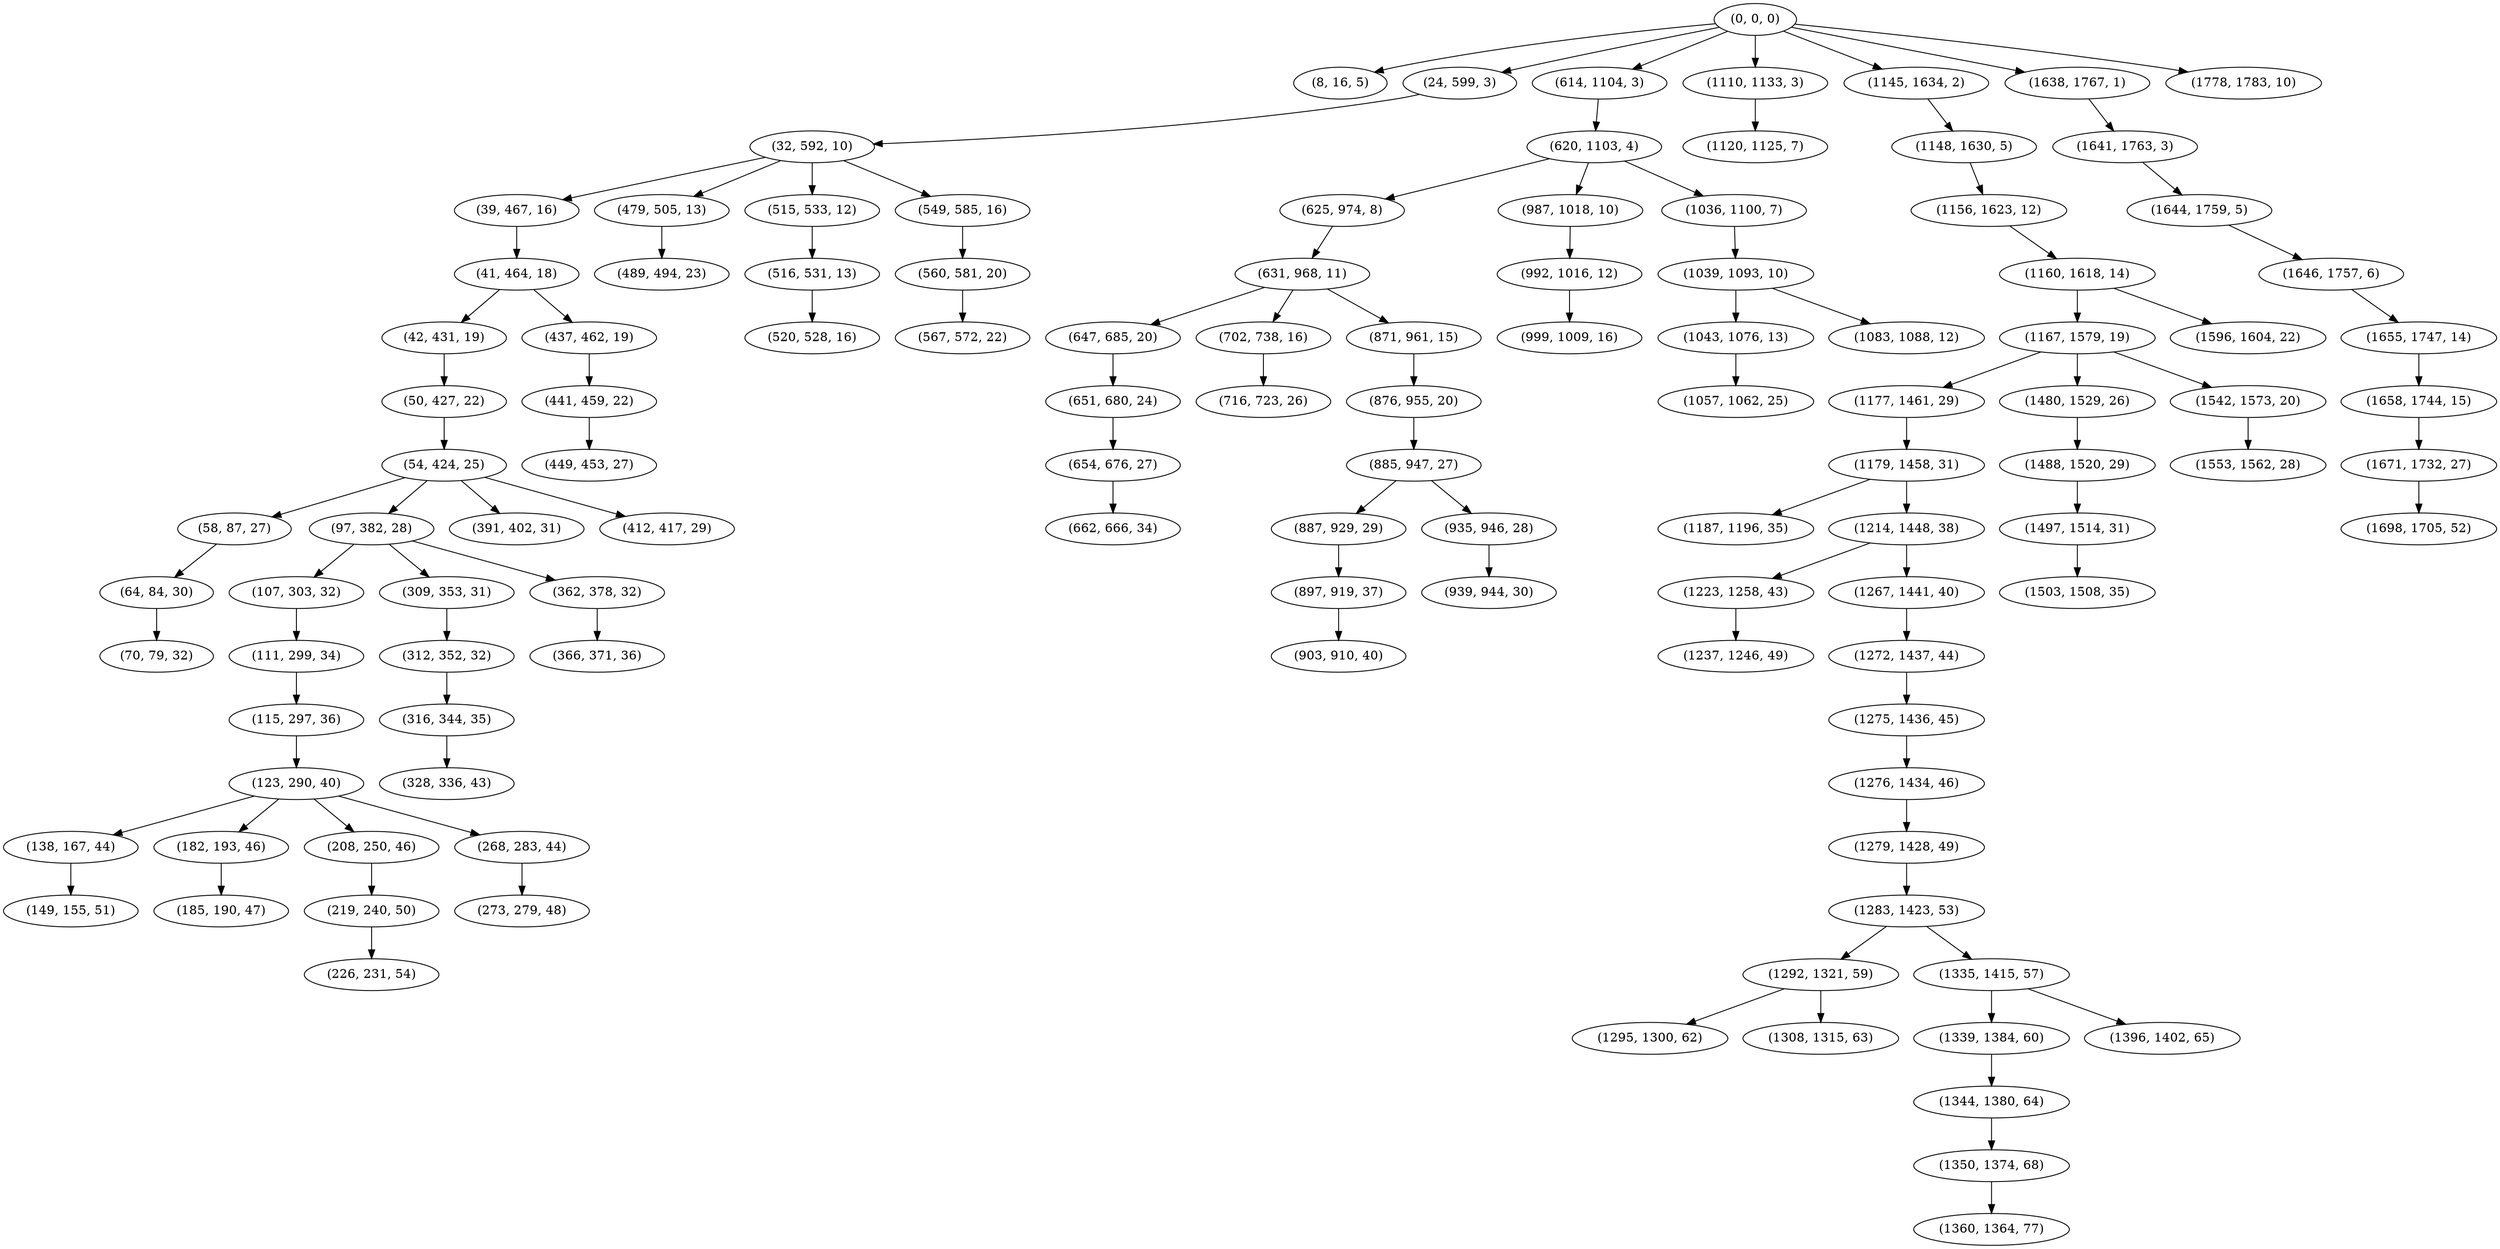 digraph tree {
    "(0, 0, 0)";
    "(8, 16, 5)";
    "(24, 599, 3)";
    "(32, 592, 10)";
    "(39, 467, 16)";
    "(41, 464, 18)";
    "(42, 431, 19)";
    "(50, 427, 22)";
    "(54, 424, 25)";
    "(58, 87, 27)";
    "(64, 84, 30)";
    "(70, 79, 32)";
    "(97, 382, 28)";
    "(107, 303, 32)";
    "(111, 299, 34)";
    "(115, 297, 36)";
    "(123, 290, 40)";
    "(138, 167, 44)";
    "(149, 155, 51)";
    "(182, 193, 46)";
    "(185, 190, 47)";
    "(208, 250, 46)";
    "(219, 240, 50)";
    "(226, 231, 54)";
    "(268, 283, 44)";
    "(273, 279, 48)";
    "(309, 353, 31)";
    "(312, 352, 32)";
    "(316, 344, 35)";
    "(328, 336, 43)";
    "(362, 378, 32)";
    "(366, 371, 36)";
    "(391, 402, 31)";
    "(412, 417, 29)";
    "(437, 462, 19)";
    "(441, 459, 22)";
    "(449, 453, 27)";
    "(479, 505, 13)";
    "(489, 494, 23)";
    "(515, 533, 12)";
    "(516, 531, 13)";
    "(520, 528, 16)";
    "(549, 585, 16)";
    "(560, 581, 20)";
    "(567, 572, 22)";
    "(614, 1104, 3)";
    "(620, 1103, 4)";
    "(625, 974, 8)";
    "(631, 968, 11)";
    "(647, 685, 20)";
    "(651, 680, 24)";
    "(654, 676, 27)";
    "(662, 666, 34)";
    "(702, 738, 16)";
    "(716, 723, 26)";
    "(871, 961, 15)";
    "(876, 955, 20)";
    "(885, 947, 27)";
    "(887, 929, 29)";
    "(897, 919, 37)";
    "(903, 910, 40)";
    "(935, 946, 28)";
    "(939, 944, 30)";
    "(987, 1018, 10)";
    "(992, 1016, 12)";
    "(999, 1009, 16)";
    "(1036, 1100, 7)";
    "(1039, 1093, 10)";
    "(1043, 1076, 13)";
    "(1057, 1062, 25)";
    "(1083, 1088, 12)";
    "(1110, 1133, 3)";
    "(1120, 1125, 7)";
    "(1145, 1634, 2)";
    "(1148, 1630, 5)";
    "(1156, 1623, 12)";
    "(1160, 1618, 14)";
    "(1167, 1579, 19)";
    "(1177, 1461, 29)";
    "(1179, 1458, 31)";
    "(1187, 1196, 35)";
    "(1214, 1448, 38)";
    "(1223, 1258, 43)";
    "(1237, 1246, 49)";
    "(1267, 1441, 40)";
    "(1272, 1437, 44)";
    "(1275, 1436, 45)";
    "(1276, 1434, 46)";
    "(1279, 1428, 49)";
    "(1283, 1423, 53)";
    "(1292, 1321, 59)";
    "(1295, 1300, 62)";
    "(1308, 1315, 63)";
    "(1335, 1415, 57)";
    "(1339, 1384, 60)";
    "(1344, 1380, 64)";
    "(1350, 1374, 68)";
    "(1360, 1364, 77)";
    "(1396, 1402, 65)";
    "(1480, 1529, 26)";
    "(1488, 1520, 29)";
    "(1497, 1514, 31)";
    "(1503, 1508, 35)";
    "(1542, 1573, 20)";
    "(1553, 1562, 28)";
    "(1596, 1604, 22)";
    "(1638, 1767, 1)";
    "(1641, 1763, 3)";
    "(1644, 1759, 5)";
    "(1646, 1757, 6)";
    "(1655, 1747, 14)";
    "(1658, 1744, 15)";
    "(1671, 1732, 27)";
    "(1698, 1705, 52)";
    "(1778, 1783, 10)";
    "(0, 0, 0)" -> "(8, 16, 5)";
    "(0, 0, 0)" -> "(24, 599, 3)";
    "(0, 0, 0)" -> "(614, 1104, 3)";
    "(0, 0, 0)" -> "(1110, 1133, 3)";
    "(0, 0, 0)" -> "(1145, 1634, 2)";
    "(0, 0, 0)" -> "(1638, 1767, 1)";
    "(0, 0, 0)" -> "(1778, 1783, 10)";
    "(24, 599, 3)" -> "(32, 592, 10)";
    "(32, 592, 10)" -> "(39, 467, 16)";
    "(32, 592, 10)" -> "(479, 505, 13)";
    "(32, 592, 10)" -> "(515, 533, 12)";
    "(32, 592, 10)" -> "(549, 585, 16)";
    "(39, 467, 16)" -> "(41, 464, 18)";
    "(41, 464, 18)" -> "(42, 431, 19)";
    "(41, 464, 18)" -> "(437, 462, 19)";
    "(42, 431, 19)" -> "(50, 427, 22)";
    "(50, 427, 22)" -> "(54, 424, 25)";
    "(54, 424, 25)" -> "(58, 87, 27)";
    "(54, 424, 25)" -> "(97, 382, 28)";
    "(54, 424, 25)" -> "(391, 402, 31)";
    "(54, 424, 25)" -> "(412, 417, 29)";
    "(58, 87, 27)" -> "(64, 84, 30)";
    "(64, 84, 30)" -> "(70, 79, 32)";
    "(97, 382, 28)" -> "(107, 303, 32)";
    "(97, 382, 28)" -> "(309, 353, 31)";
    "(97, 382, 28)" -> "(362, 378, 32)";
    "(107, 303, 32)" -> "(111, 299, 34)";
    "(111, 299, 34)" -> "(115, 297, 36)";
    "(115, 297, 36)" -> "(123, 290, 40)";
    "(123, 290, 40)" -> "(138, 167, 44)";
    "(123, 290, 40)" -> "(182, 193, 46)";
    "(123, 290, 40)" -> "(208, 250, 46)";
    "(123, 290, 40)" -> "(268, 283, 44)";
    "(138, 167, 44)" -> "(149, 155, 51)";
    "(182, 193, 46)" -> "(185, 190, 47)";
    "(208, 250, 46)" -> "(219, 240, 50)";
    "(219, 240, 50)" -> "(226, 231, 54)";
    "(268, 283, 44)" -> "(273, 279, 48)";
    "(309, 353, 31)" -> "(312, 352, 32)";
    "(312, 352, 32)" -> "(316, 344, 35)";
    "(316, 344, 35)" -> "(328, 336, 43)";
    "(362, 378, 32)" -> "(366, 371, 36)";
    "(437, 462, 19)" -> "(441, 459, 22)";
    "(441, 459, 22)" -> "(449, 453, 27)";
    "(479, 505, 13)" -> "(489, 494, 23)";
    "(515, 533, 12)" -> "(516, 531, 13)";
    "(516, 531, 13)" -> "(520, 528, 16)";
    "(549, 585, 16)" -> "(560, 581, 20)";
    "(560, 581, 20)" -> "(567, 572, 22)";
    "(614, 1104, 3)" -> "(620, 1103, 4)";
    "(620, 1103, 4)" -> "(625, 974, 8)";
    "(620, 1103, 4)" -> "(987, 1018, 10)";
    "(620, 1103, 4)" -> "(1036, 1100, 7)";
    "(625, 974, 8)" -> "(631, 968, 11)";
    "(631, 968, 11)" -> "(647, 685, 20)";
    "(631, 968, 11)" -> "(702, 738, 16)";
    "(631, 968, 11)" -> "(871, 961, 15)";
    "(647, 685, 20)" -> "(651, 680, 24)";
    "(651, 680, 24)" -> "(654, 676, 27)";
    "(654, 676, 27)" -> "(662, 666, 34)";
    "(702, 738, 16)" -> "(716, 723, 26)";
    "(871, 961, 15)" -> "(876, 955, 20)";
    "(876, 955, 20)" -> "(885, 947, 27)";
    "(885, 947, 27)" -> "(887, 929, 29)";
    "(885, 947, 27)" -> "(935, 946, 28)";
    "(887, 929, 29)" -> "(897, 919, 37)";
    "(897, 919, 37)" -> "(903, 910, 40)";
    "(935, 946, 28)" -> "(939, 944, 30)";
    "(987, 1018, 10)" -> "(992, 1016, 12)";
    "(992, 1016, 12)" -> "(999, 1009, 16)";
    "(1036, 1100, 7)" -> "(1039, 1093, 10)";
    "(1039, 1093, 10)" -> "(1043, 1076, 13)";
    "(1039, 1093, 10)" -> "(1083, 1088, 12)";
    "(1043, 1076, 13)" -> "(1057, 1062, 25)";
    "(1110, 1133, 3)" -> "(1120, 1125, 7)";
    "(1145, 1634, 2)" -> "(1148, 1630, 5)";
    "(1148, 1630, 5)" -> "(1156, 1623, 12)";
    "(1156, 1623, 12)" -> "(1160, 1618, 14)";
    "(1160, 1618, 14)" -> "(1167, 1579, 19)";
    "(1160, 1618, 14)" -> "(1596, 1604, 22)";
    "(1167, 1579, 19)" -> "(1177, 1461, 29)";
    "(1167, 1579, 19)" -> "(1480, 1529, 26)";
    "(1167, 1579, 19)" -> "(1542, 1573, 20)";
    "(1177, 1461, 29)" -> "(1179, 1458, 31)";
    "(1179, 1458, 31)" -> "(1187, 1196, 35)";
    "(1179, 1458, 31)" -> "(1214, 1448, 38)";
    "(1214, 1448, 38)" -> "(1223, 1258, 43)";
    "(1214, 1448, 38)" -> "(1267, 1441, 40)";
    "(1223, 1258, 43)" -> "(1237, 1246, 49)";
    "(1267, 1441, 40)" -> "(1272, 1437, 44)";
    "(1272, 1437, 44)" -> "(1275, 1436, 45)";
    "(1275, 1436, 45)" -> "(1276, 1434, 46)";
    "(1276, 1434, 46)" -> "(1279, 1428, 49)";
    "(1279, 1428, 49)" -> "(1283, 1423, 53)";
    "(1283, 1423, 53)" -> "(1292, 1321, 59)";
    "(1283, 1423, 53)" -> "(1335, 1415, 57)";
    "(1292, 1321, 59)" -> "(1295, 1300, 62)";
    "(1292, 1321, 59)" -> "(1308, 1315, 63)";
    "(1335, 1415, 57)" -> "(1339, 1384, 60)";
    "(1335, 1415, 57)" -> "(1396, 1402, 65)";
    "(1339, 1384, 60)" -> "(1344, 1380, 64)";
    "(1344, 1380, 64)" -> "(1350, 1374, 68)";
    "(1350, 1374, 68)" -> "(1360, 1364, 77)";
    "(1480, 1529, 26)" -> "(1488, 1520, 29)";
    "(1488, 1520, 29)" -> "(1497, 1514, 31)";
    "(1497, 1514, 31)" -> "(1503, 1508, 35)";
    "(1542, 1573, 20)" -> "(1553, 1562, 28)";
    "(1638, 1767, 1)" -> "(1641, 1763, 3)";
    "(1641, 1763, 3)" -> "(1644, 1759, 5)";
    "(1644, 1759, 5)" -> "(1646, 1757, 6)";
    "(1646, 1757, 6)" -> "(1655, 1747, 14)";
    "(1655, 1747, 14)" -> "(1658, 1744, 15)";
    "(1658, 1744, 15)" -> "(1671, 1732, 27)";
    "(1671, 1732, 27)" -> "(1698, 1705, 52)";
}
